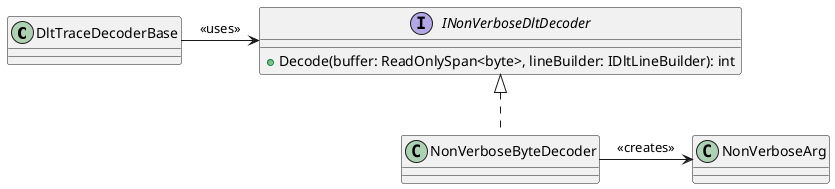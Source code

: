 @startuml DLT.DecoderNonVerboseByteOnly
class DltTraceDecoderBase
DltTraceDecoderBase -r-> INonVerboseDltDecoder : <<uses>>

interface INonVerboseDltDecoder {
    +Decode(buffer: ReadOnlySpan<byte>, lineBuilder: IDltLineBuilder): int
}

class NonVerboseByteDecoder
INonVerboseDltDecoder <|.d. NonVerboseByteDecoder
class NonVerboseArg

NonVerboseByteDecoder -r-> NonVerboseArg : <<creates>>
@enduml